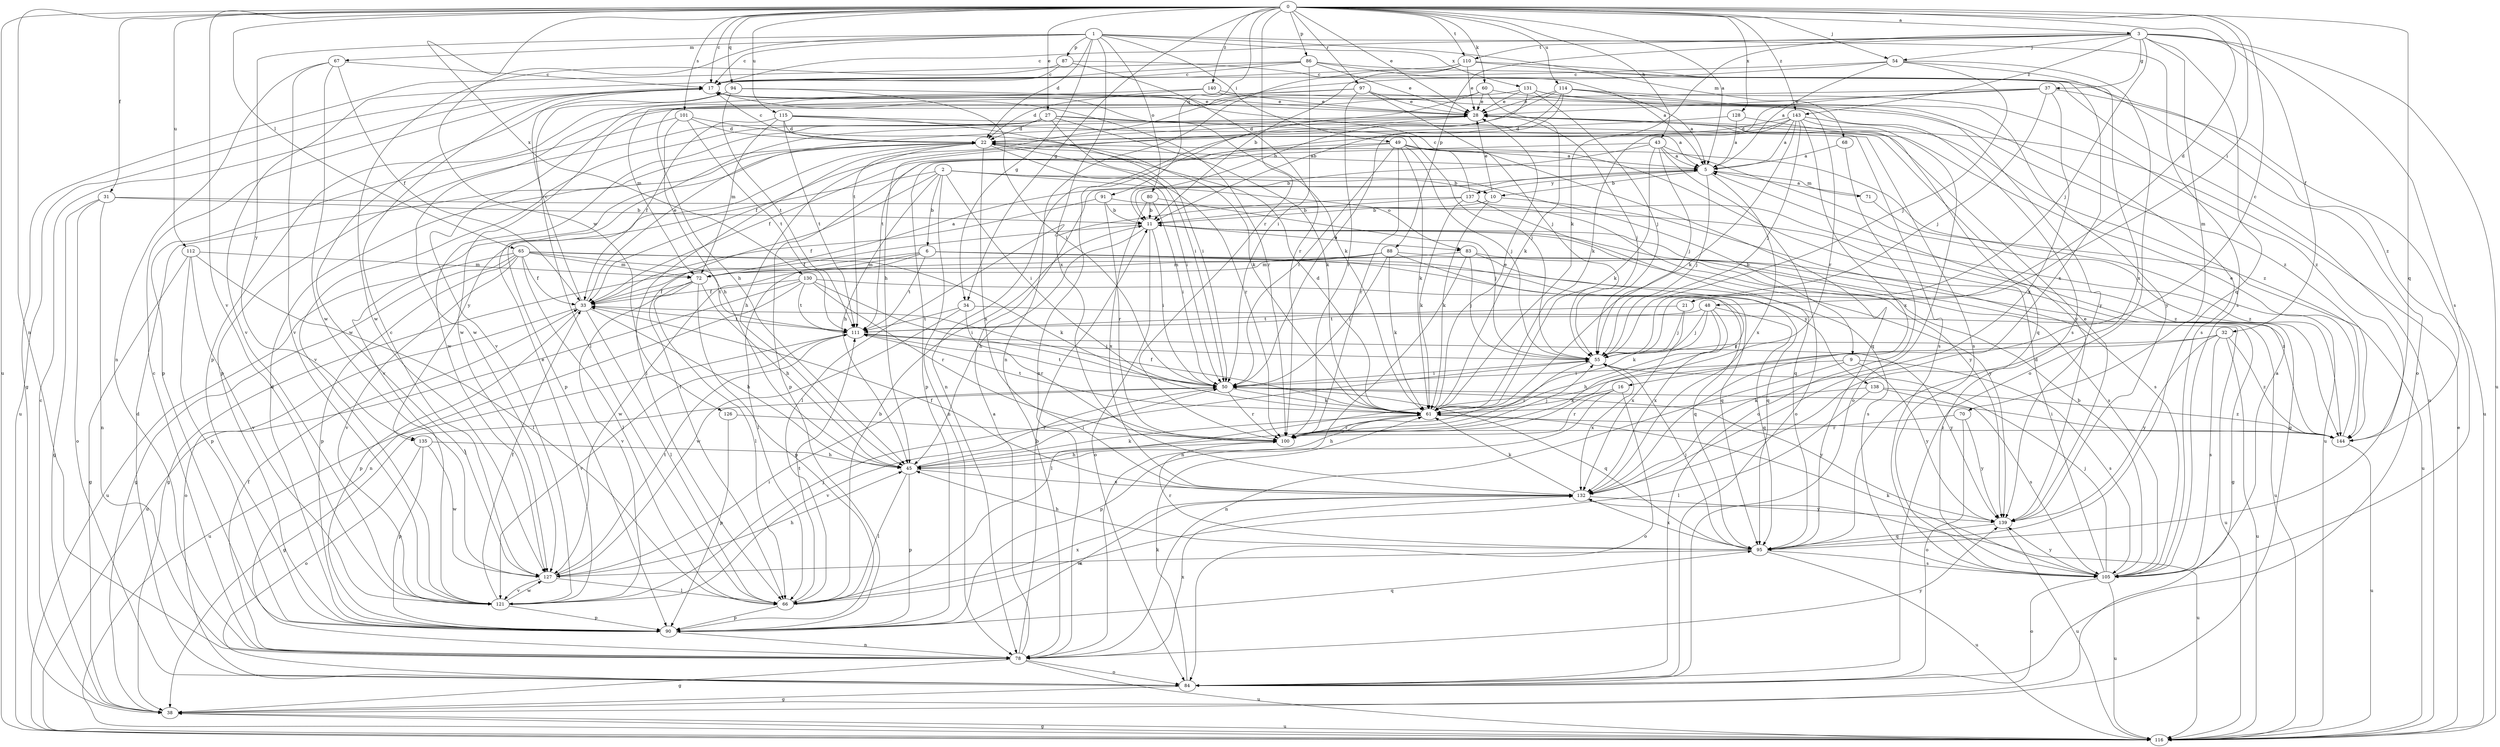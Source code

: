 strict digraph  {
0;
1;
2;
3;
5;
6;
9;
10;
11;
16;
17;
21;
22;
27;
28;
31;
32;
33;
34;
37;
38;
43;
45;
48;
49;
50;
54;
55;
60;
61;
65;
66;
67;
68;
70;
71;
72;
78;
80;
83;
84;
86;
87;
88;
90;
91;
94;
95;
97;
100;
101;
105;
110;
111;
112;
114;
115;
116;
121;
126;
127;
128;
130;
131;
132;
135;
137;
138;
139;
140;
143;
144;
0 -> 3  [label=a];
0 -> 5  [label=a];
0 -> 16  [label=c];
0 -> 17  [label=c];
0 -> 21  [label=d];
0 -> 27  [label=e];
0 -> 28  [label=e];
0 -> 31  [label=f];
0 -> 34  [label=g];
0 -> 43  [label=h];
0 -> 48  [label=i];
0 -> 54  [label=j];
0 -> 60  [label=k];
0 -> 65  [label=l];
0 -> 78  [label=n];
0 -> 86  [label=p];
0 -> 91  [label=q];
0 -> 94  [label=q];
0 -> 95  [label=q];
0 -> 97  [label=r];
0 -> 100  [label=r];
0 -> 101  [label=s];
0 -> 110  [label=t];
0 -> 112  [label=u];
0 -> 114  [label=u];
0 -> 115  [label=u];
0 -> 116  [label=u];
0 -> 121  [label=v];
0 -> 128  [label=x];
0 -> 130  [label=x];
0 -> 140  [label=z];
0 -> 143  [label=z];
1 -> 17  [label=c];
1 -> 22  [label=d];
1 -> 34  [label=g];
1 -> 49  [label=i];
1 -> 67  [label=m];
1 -> 68  [label=m];
1 -> 80  [label=o];
1 -> 87  [label=p];
1 -> 105  [label=s];
1 -> 126  [label=w];
1 -> 131  [label=x];
1 -> 132  [label=x];
1 -> 135  [label=y];
2 -> 6  [label=b];
2 -> 9  [label=b];
2 -> 10  [label=b];
2 -> 45  [label=h];
2 -> 50  [label=i];
2 -> 66  [label=l];
2 -> 78  [label=n];
2 -> 83  [label=o];
2 -> 135  [label=y];
3 -> 17  [label=c];
3 -> 32  [label=f];
3 -> 37  [label=g];
3 -> 54  [label=j];
3 -> 55  [label=j];
3 -> 61  [label=k];
3 -> 70  [label=m];
3 -> 88  [label=p];
3 -> 95  [label=q];
3 -> 105  [label=s];
3 -> 110  [label=t];
3 -> 116  [label=u];
3 -> 143  [label=z];
5 -> 10  [label=b];
5 -> 55  [label=j];
5 -> 71  [label=m];
5 -> 132  [label=x];
5 -> 137  [label=y];
6 -> 38  [label=g];
6 -> 66  [label=l];
6 -> 72  [label=m];
6 -> 95  [label=q];
6 -> 111  [label=t];
6 -> 138  [label=y];
6 -> 144  [label=z];
9 -> 50  [label=i];
9 -> 78  [label=n];
9 -> 105  [label=s];
9 -> 139  [label=y];
10 -> 11  [label=b];
10 -> 28  [label=e];
10 -> 61  [label=k];
10 -> 105  [label=s];
11 -> 33  [label=f];
11 -> 45  [label=h];
11 -> 50  [label=i];
11 -> 83  [label=o];
11 -> 84  [label=o];
11 -> 105  [label=s];
11 -> 139  [label=y];
16 -> 61  [label=k];
16 -> 84  [label=o];
16 -> 90  [label=p];
16 -> 100  [label=r];
17 -> 28  [label=e];
17 -> 61  [label=k];
17 -> 100  [label=r];
17 -> 116  [label=u];
21 -> 55  [label=j];
21 -> 111  [label=t];
21 -> 132  [label=x];
22 -> 5  [label=a];
22 -> 17  [label=c];
22 -> 45  [label=h];
22 -> 50  [label=i];
22 -> 66  [label=l];
22 -> 90  [label=p];
22 -> 100  [label=r];
22 -> 121  [label=v];
22 -> 132  [label=x];
27 -> 22  [label=d];
27 -> 50  [label=i];
27 -> 55  [label=j];
27 -> 61  [label=k];
27 -> 90  [label=p];
27 -> 105  [label=s];
27 -> 121  [label=v];
27 -> 127  [label=w];
28 -> 22  [label=d];
28 -> 55  [label=j];
28 -> 78  [label=n];
28 -> 139  [label=y];
31 -> 11  [label=b];
31 -> 38  [label=g];
31 -> 78  [label=n];
31 -> 84  [label=o];
31 -> 144  [label=z];
32 -> 55  [label=j];
32 -> 66  [label=l];
32 -> 105  [label=s];
32 -> 116  [label=u];
32 -> 139  [label=y];
32 -> 144  [label=z];
33 -> 17  [label=c];
33 -> 28  [label=e];
33 -> 45  [label=h];
33 -> 66  [label=l];
33 -> 84  [label=o];
33 -> 90  [label=p];
33 -> 111  [label=t];
34 -> 100  [label=r];
34 -> 111  [label=t];
34 -> 116  [label=u];
34 -> 127  [label=w];
37 -> 28  [label=e];
37 -> 55  [label=j];
37 -> 61  [label=k];
37 -> 116  [label=u];
37 -> 127  [label=w];
37 -> 132  [label=x];
38 -> 17  [label=c];
38 -> 116  [label=u];
43 -> 5  [label=a];
43 -> 11  [label=b];
43 -> 38  [label=g];
43 -> 55  [label=j];
43 -> 61  [label=k];
43 -> 84  [label=o];
43 -> 90  [label=p];
45 -> 50  [label=i];
45 -> 61  [label=k];
45 -> 66  [label=l];
45 -> 90  [label=p];
45 -> 132  [label=x];
48 -> 45  [label=h];
48 -> 55  [label=j];
48 -> 61  [label=k];
48 -> 95  [label=q];
48 -> 111  [label=t];
48 -> 132  [label=x];
49 -> 5  [label=a];
49 -> 33  [label=f];
49 -> 50  [label=i];
49 -> 55  [label=j];
49 -> 61  [label=k];
49 -> 90  [label=p];
49 -> 95  [label=q];
49 -> 100  [label=r];
49 -> 116  [label=u];
50 -> 38  [label=g];
50 -> 61  [label=k];
50 -> 95  [label=q];
50 -> 100  [label=r];
50 -> 111  [label=t];
50 -> 121  [label=v];
50 -> 139  [label=y];
54 -> 5  [label=a];
54 -> 17  [label=c];
54 -> 55  [label=j];
54 -> 84  [label=o];
54 -> 111  [label=t];
54 -> 132  [label=x];
55 -> 50  [label=i];
55 -> 100  [label=r];
55 -> 132  [label=x];
60 -> 28  [label=e];
60 -> 61  [label=k];
60 -> 78  [label=n];
60 -> 100  [label=r];
60 -> 127  [label=w];
61 -> 22  [label=d];
61 -> 28  [label=e];
61 -> 33  [label=f];
61 -> 45  [label=h];
61 -> 100  [label=r];
61 -> 111  [label=t];
61 -> 144  [label=z];
65 -> 33  [label=f];
65 -> 38  [label=g];
65 -> 61  [label=k];
65 -> 66  [label=l];
65 -> 72  [label=m];
65 -> 90  [label=p];
65 -> 105  [label=s];
65 -> 111  [label=t];
65 -> 116  [label=u];
65 -> 121  [label=v];
66 -> 11  [label=b];
66 -> 90  [label=p];
66 -> 111  [label=t];
66 -> 132  [label=x];
67 -> 17  [label=c];
67 -> 33  [label=f];
67 -> 78  [label=n];
67 -> 121  [label=v];
67 -> 127  [label=w];
68 -> 5  [label=a];
68 -> 84  [label=o];
70 -> 84  [label=o];
70 -> 100  [label=r];
70 -> 139  [label=y];
71 -> 5  [label=a];
71 -> 116  [label=u];
72 -> 5  [label=a];
72 -> 33  [label=f];
72 -> 45  [label=h];
72 -> 66  [label=l];
72 -> 90  [label=p];
72 -> 121  [label=v];
78 -> 5  [label=a];
78 -> 11  [label=b];
78 -> 17  [label=c];
78 -> 33  [label=f];
78 -> 38  [label=g];
78 -> 84  [label=o];
78 -> 116  [label=u];
78 -> 132  [label=x];
78 -> 139  [label=y];
80 -> 11  [label=b];
80 -> 50  [label=i];
80 -> 55  [label=j];
80 -> 132  [label=x];
83 -> 55  [label=j];
83 -> 72  [label=m];
83 -> 78  [label=n];
83 -> 95  [label=q];
83 -> 116  [label=u];
84 -> 22  [label=d];
84 -> 38  [label=g];
84 -> 61  [label=k];
86 -> 5  [label=a];
86 -> 17  [label=c];
86 -> 28  [label=e];
86 -> 38  [label=g];
86 -> 50  [label=i];
86 -> 121  [label=v];
86 -> 144  [label=z];
87 -> 17  [label=c];
87 -> 100  [label=r];
87 -> 116  [label=u];
87 -> 127  [label=w];
88 -> 38  [label=g];
88 -> 50  [label=i];
88 -> 61  [label=k];
88 -> 72  [label=m];
88 -> 100  [label=r];
88 -> 127  [label=w];
90 -> 22  [label=d];
90 -> 78  [label=n];
90 -> 95  [label=q];
90 -> 132  [label=x];
91 -> 11  [label=b];
91 -> 33  [label=f];
91 -> 100  [label=r];
91 -> 139  [label=y];
94 -> 28  [label=e];
94 -> 50  [label=i];
94 -> 66  [label=l];
94 -> 111  [label=t];
94 -> 127  [label=w];
95 -> 45  [label=h];
95 -> 55  [label=j];
95 -> 100  [label=r];
95 -> 105  [label=s];
95 -> 116  [label=u];
95 -> 127  [label=w];
95 -> 132  [label=x];
97 -> 28  [label=e];
97 -> 55  [label=j];
97 -> 72  [label=m];
97 -> 100  [label=r];
97 -> 121  [label=v];
97 -> 144  [label=z];
100 -> 45  [label=h];
100 -> 55  [label=j];
101 -> 22  [label=d];
101 -> 45  [label=h];
101 -> 61  [label=k];
101 -> 90  [label=p];
101 -> 111  [label=t];
105 -> 5  [label=a];
105 -> 11  [label=b];
105 -> 22  [label=d];
105 -> 55  [label=j];
105 -> 61  [label=k];
105 -> 84  [label=o];
105 -> 116  [label=u];
105 -> 139  [label=y];
110 -> 11  [label=b];
110 -> 17  [label=c];
110 -> 28  [label=e];
110 -> 78  [label=n];
110 -> 84  [label=o];
110 -> 132  [label=x];
111 -> 55  [label=j];
111 -> 116  [label=u];
111 -> 121  [label=v];
111 -> 139  [label=y];
112 -> 38  [label=g];
112 -> 66  [label=l];
112 -> 72  [label=m];
112 -> 90  [label=p];
112 -> 121  [label=v];
114 -> 5  [label=a];
114 -> 11  [label=b];
114 -> 28  [label=e];
114 -> 45  [label=h];
114 -> 50  [label=i];
114 -> 139  [label=y];
114 -> 144  [label=z];
115 -> 5  [label=a];
115 -> 22  [label=d];
115 -> 33  [label=f];
115 -> 50  [label=i];
115 -> 72  [label=m];
115 -> 105  [label=s];
115 -> 111  [label=t];
116 -> 28  [label=e];
116 -> 38  [label=g];
121 -> 28  [label=e];
121 -> 33  [label=f];
121 -> 55  [label=j];
121 -> 90  [label=p];
121 -> 127  [label=w];
126 -> 90  [label=p];
126 -> 100  [label=r];
127 -> 17  [label=c];
127 -> 45  [label=h];
127 -> 50  [label=i];
127 -> 66  [label=l];
127 -> 111  [label=t];
127 -> 121  [label=v];
128 -> 5  [label=a];
128 -> 22  [label=d];
128 -> 95  [label=q];
130 -> 33  [label=f];
130 -> 50  [label=i];
130 -> 78  [label=n];
130 -> 95  [label=q];
130 -> 100  [label=r];
130 -> 111  [label=t];
130 -> 116  [label=u];
131 -> 11  [label=b];
131 -> 28  [label=e];
131 -> 45  [label=h];
131 -> 55  [label=j];
131 -> 105  [label=s];
131 -> 139  [label=y];
132 -> 33  [label=f];
132 -> 61  [label=k];
132 -> 116  [label=u];
132 -> 139  [label=y];
135 -> 45  [label=h];
135 -> 84  [label=o];
135 -> 90  [label=p];
135 -> 127  [label=w];
137 -> 11  [label=b];
137 -> 17  [label=c];
137 -> 61  [label=k];
137 -> 66  [label=l];
137 -> 95  [label=q];
137 -> 144  [label=z];
138 -> 61  [label=k];
138 -> 66  [label=l];
138 -> 105  [label=s];
138 -> 144  [label=z];
139 -> 28  [label=e];
139 -> 95  [label=q];
139 -> 116  [label=u];
140 -> 22  [label=d];
140 -> 28  [label=e];
140 -> 90  [label=p];
140 -> 105  [label=s];
143 -> 5  [label=a];
143 -> 22  [label=d];
143 -> 33  [label=f];
143 -> 55  [label=j];
143 -> 61  [label=k];
143 -> 84  [label=o];
143 -> 111  [label=t];
143 -> 132  [label=x];
143 -> 144  [label=z];
144 -> 28  [label=e];
144 -> 50  [label=i];
144 -> 116  [label=u];
}
